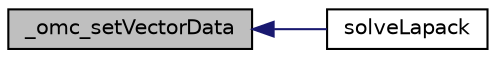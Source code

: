 digraph "_omc_setVectorData"
{
  edge [fontname="Helvetica",fontsize="10",labelfontname="Helvetica",labelfontsize="10"];
  node [fontname="Helvetica",fontsize="10",shape=record];
  rankdir="LR";
  Node89 [label="_omc_setVectorData",height=0.2,width=0.4,color="black", fillcolor="grey75", style="filled", fontcolor="black"];
  Node89 -> Node90 [dir="back",color="midnightblue",fontsize="10",style="solid",fontname="Helvetica"];
  Node90 [label="solveLapack",height=0.2,width=0.4,color="black", fillcolor="white", style="filled",URL="$d8/d3c/linear_solver_lapack_8h.html#a92fecb682b4cff9f1a94d67186db2e46"];
}

